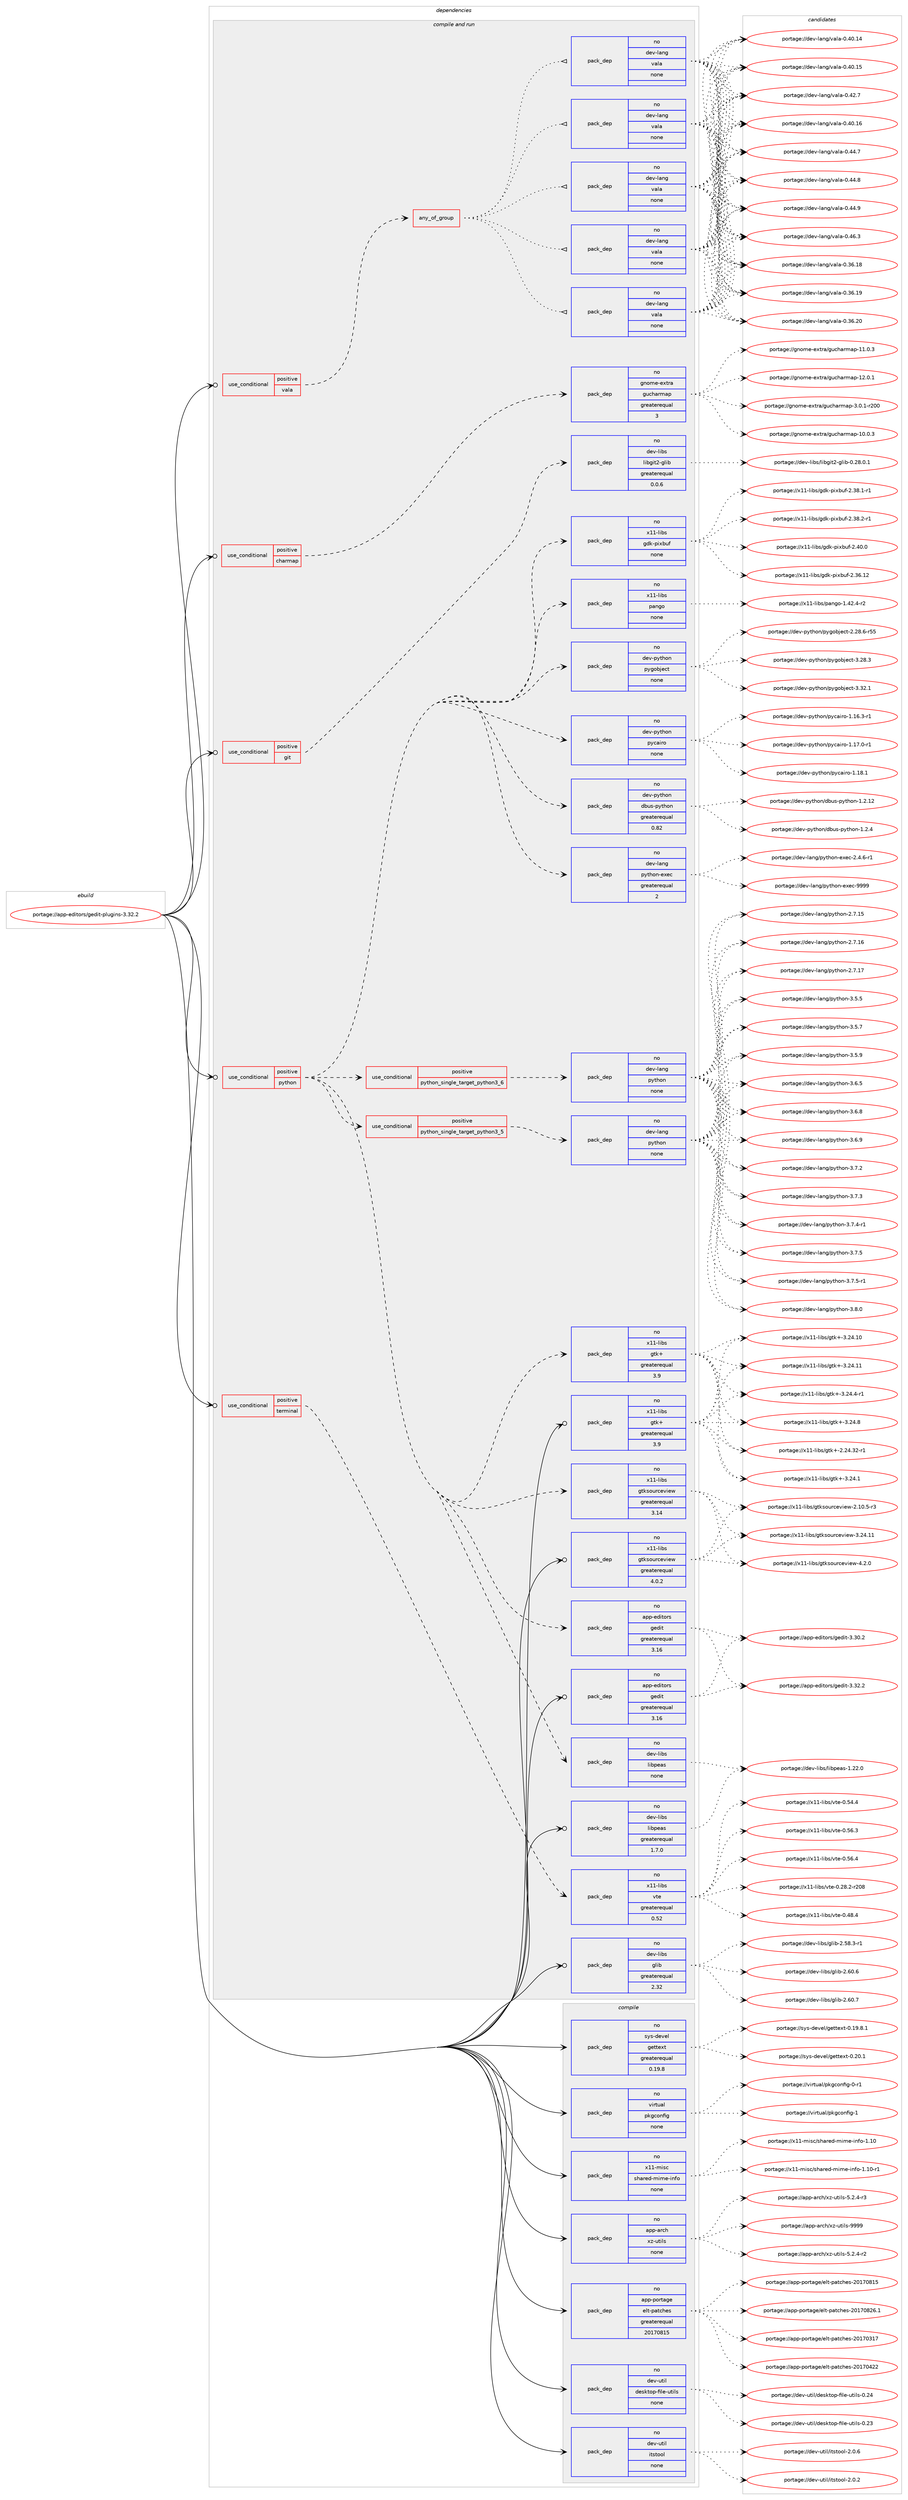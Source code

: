 digraph prolog {

# *************
# Graph options
# *************

newrank=true;
concentrate=true;
compound=true;
graph [rankdir=LR,fontname=Helvetica,fontsize=10,ranksep=1.5];#, ranksep=2.5, nodesep=0.2];
edge  [arrowhead=vee];
node  [fontname=Helvetica,fontsize=10];

# **********
# The ebuild
# **********

subgraph cluster_leftcol {
color=gray;
rank=same;
label=<<i>ebuild</i>>;
id [label="portage://app-editors/gedit-plugins-3.32.2", color=red, width=4, href="../app-editors/gedit-plugins-3.32.2.svg"];
}

# ****************
# The dependencies
# ****************

subgraph cluster_midcol {
color=gray;
label=<<i>dependencies</i>>;
subgraph cluster_compile {
fillcolor="#eeeeee";
style=filled;
label=<<i>compile</i>>;
subgraph pack12188 {
dependency16621 [label=<<TABLE BORDER="0" CELLBORDER="1" CELLSPACING="0" CELLPADDING="4" WIDTH="220"><TR><TD ROWSPAN="6" CELLPADDING="30">pack_dep</TD></TR><TR><TD WIDTH="110">no</TD></TR><TR><TD>app-arch</TD></TR><TR><TD>xz-utils</TD></TR><TR><TD>none</TD></TR><TR><TD></TD></TR></TABLE>>, shape=none, color=blue];
}
id:e -> dependency16621:w [weight=20,style="solid",arrowhead="vee"];
subgraph pack12189 {
dependency16622 [label=<<TABLE BORDER="0" CELLBORDER="1" CELLSPACING="0" CELLPADDING="4" WIDTH="220"><TR><TD ROWSPAN="6" CELLPADDING="30">pack_dep</TD></TR><TR><TD WIDTH="110">no</TD></TR><TR><TD>app-portage</TD></TR><TR><TD>elt-patches</TD></TR><TR><TD>greaterequal</TD></TR><TR><TD>20170815</TD></TR></TABLE>>, shape=none, color=blue];
}
id:e -> dependency16622:w [weight=20,style="solid",arrowhead="vee"];
subgraph pack12190 {
dependency16623 [label=<<TABLE BORDER="0" CELLBORDER="1" CELLSPACING="0" CELLPADDING="4" WIDTH="220"><TR><TD ROWSPAN="6" CELLPADDING="30">pack_dep</TD></TR><TR><TD WIDTH="110">no</TD></TR><TR><TD>dev-util</TD></TR><TR><TD>desktop-file-utils</TD></TR><TR><TD>none</TD></TR><TR><TD></TD></TR></TABLE>>, shape=none, color=blue];
}
id:e -> dependency16623:w [weight=20,style="solid",arrowhead="vee"];
subgraph pack12191 {
dependency16624 [label=<<TABLE BORDER="0" CELLBORDER="1" CELLSPACING="0" CELLPADDING="4" WIDTH="220"><TR><TD ROWSPAN="6" CELLPADDING="30">pack_dep</TD></TR><TR><TD WIDTH="110">no</TD></TR><TR><TD>dev-util</TD></TR><TR><TD>itstool</TD></TR><TR><TD>none</TD></TR><TR><TD></TD></TR></TABLE>>, shape=none, color=blue];
}
id:e -> dependency16624:w [weight=20,style="solid",arrowhead="vee"];
subgraph pack12192 {
dependency16625 [label=<<TABLE BORDER="0" CELLBORDER="1" CELLSPACING="0" CELLPADDING="4" WIDTH="220"><TR><TD ROWSPAN="6" CELLPADDING="30">pack_dep</TD></TR><TR><TD WIDTH="110">no</TD></TR><TR><TD>sys-devel</TD></TR><TR><TD>gettext</TD></TR><TR><TD>greaterequal</TD></TR><TR><TD>0.19.8</TD></TR></TABLE>>, shape=none, color=blue];
}
id:e -> dependency16625:w [weight=20,style="solid",arrowhead="vee"];
subgraph pack12193 {
dependency16626 [label=<<TABLE BORDER="0" CELLBORDER="1" CELLSPACING="0" CELLPADDING="4" WIDTH="220"><TR><TD ROWSPAN="6" CELLPADDING="30">pack_dep</TD></TR><TR><TD WIDTH="110">no</TD></TR><TR><TD>virtual</TD></TR><TR><TD>pkgconfig</TD></TR><TR><TD>none</TD></TR><TR><TD></TD></TR></TABLE>>, shape=none, color=blue];
}
id:e -> dependency16626:w [weight=20,style="solid",arrowhead="vee"];
subgraph pack12194 {
dependency16627 [label=<<TABLE BORDER="0" CELLBORDER="1" CELLSPACING="0" CELLPADDING="4" WIDTH="220"><TR><TD ROWSPAN="6" CELLPADDING="30">pack_dep</TD></TR><TR><TD WIDTH="110">no</TD></TR><TR><TD>x11-misc</TD></TR><TR><TD>shared-mime-info</TD></TR><TR><TD>none</TD></TR><TR><TD></TD></TR></TABLE>>, shape=none, color=blue];
}
id:e -> dependency16627:w [weight=20,style="solid",arrowhead="vee"];
}
subgraph cluster_compileandrun {
fillcolor="#eeeeee";
style=filled;
label=<<i>compile and run</i>>;
subgraph cond4130 {
dependency16628 [label=<<TABLE BORDER="0" CELLBORDER="1" CELLSPACING="0" CELLPADDING="4"><TR><TD ROWSPAN="3" CELLPADDING="10">use_conditional</TD></TR><TR><TD>positive</TD></TR><TR><TD>charmap</TD></TR></TABLE>>, shape=none, color=red];
subgraph pack12195 {
dependency16629 [label=<<TABLE BORDER="0" CELLBORDER="1" CELLSPACING="0" CELLPADDING="4" WIDTH="220"><TR><TD ROWSPAN="6" CELLPADDING="30">pack_dep</TD></TR><TR><TD WIDTH="110">no</TD></TR><TR><TD>gnome-extra</TD></TR><TR><TD>gucharmap</TD></TR><TR><TD>greaterequal</TD></TR><TR><TD>3</TD></TR></TABLE>>, shape=none, color=blue];
}
dependency16628:e -> dependency16629:w [weight=20,style="dashed",arrowhead="vee"];
}
id:e -> dependency16628:w [weight=20,style="solid",arrowhead="odotvee"];
subgraph cond4131 {
dependency16630 [label=<<TABLE BORDER="0" CELLBORDER="1" CELLSPACING="0" CELLPADDING="4"><TR><TD ROWSPAN="3" CELLPADDING="10">use_conditional</TD></TR><TR><TD>positive</TD></TR><TR><TD>git</TD></TR></TABLE>>, shape=none, color=red];
subgraph pack12196 {
dependency16631 [label=<<TABLE BORDER="0" CELLBORDER="1" CELLSPACING="0" CELLPADDING="4" WIDTH="220"><TR><TD ROWSPAN="6" CELLPADDING="30">pack_dep</TD></TR><TR><TD WIDTH="110">no</TD></TR><TR><TD>dev-libs</TD></TR><TR><TD>libgit2-glib</TD></TR><TR><TD>greaterequal</TD></TR><TR><TD>0.0.6</TD></TR></TABLE>>, shape=none, color=blue];
}
dependency16630:e -> dependency16631:w [weight=20,style="dashed",arrowhead="vee"];
}
id:e -> dependency16630:w [weight=20,style="solid",arrowhead="odotvee"];
subgraph cond4132 {
dependency16632 [label=<<TABLE BORDER="0" CELLBORDER="1" CELLSPACING="0" CELLPADDING="4"><TR><TD ROWSPAN="3" CELLPADDING="10">use_conditional</TD></TR><TR><TD>positive</TD></TR><TR><TD>python</TD></TR></TABLE>>, shape=none, color=red];
subgraph cond4133 {
dependency16633 [label=<<TABLE BORDER="0" CELLBORDER="1" CELLSPACING="0" CELLPADDING="4"><TR><TD ROWSPAN="3" CELLPADDING="10">use_conditional</TD></TR><TR><TD>positive</TD></TR><TR><TD>python_single_target_python3_5</TD></TR></TABLE>>, shape=none, color=red];
subgraph pack12197 {
dependency16634 [label=<<TABLE BORDER="0" CELLBORDER="1" CELLSPACING="0" CELLPADDING="4" WIDTH="220"><TR><TD ROWSPAN="6" CELLPADDING="30">pack_dep</TD></TR><TR><TD WIDTH="110">no</TD></TR><TR><TD>dev-lang</TD></TR><TR><TD>python</TD></TR><TR><TD>none</TD></TR><TR><TD></TD></TR></TABLE>>, shape=none, color=blue];
}
dependency16633:e -> dependency16634:w [weight=20,style="dashed",arrowhead="vee"];
}
dependency16632:e -> dependency16633:w [weight=20,style="dashed",arrowhead="vee"];
subgraph cond4134 {
dependency16635 [label=<<TABLE BORDER="0" CELLBORDER="1" CELLSPACING="0" CELLPADDING="4"><TR><TD ROWSPAN="3" CELLPADDING="10">use_conditional</TD></TR><TR><TD>positive</TD></TR><TR><TD>python_single_target_python3_6</TD></TR></TABLE>>, shape=none, color=red];
subgraph pack12198 {
dependency16636 [label=<<TABLE BORDER="0" CELLBORDER="1" CELLSPACING="0" CELLPADDING="4" WIDTH="220"><TR><TD ROWSPAN="6" CELLPADDING="30">pack_dep</TD></TR><TR><TD WIDTH="110">no</TD></TR><TR><TD>dev-lang</TD></TR><TR><TD>python</TD></TR><TR><TD>none</TD></TR><TR><TD></TD></TR></TABLE>>, shape=none, color=blue];
}
dependency16635:e -> dependency16636:w [weight=20,style="dashed",arrowhead="vee"];
}
dependency16632:e -> dependency16635:w [weight=20,style="dashed",arrowhead="vee"];
subgraph pack12199 {
dependency16637 [label=<<TABLE BORDER="0" CELLBORDER="1" CELLSPACING="0" CELLPADDING="4" WIDTH="220"><TR><TD ROWSPAN="6" CELLPADDING="30">pack_dep</TD></TR><TR><TD WIDTH="110">no</TD></TR><TR><TD>dev-lang</TD></TR><TR><TD>python-exec</TD></TR><TR><TD>greaterequal</TD></TR><TR><TD>2</TD></TR></TABLE>>, shape=none, color=blue];
}
dependency16632:e -> dependency16637:w [weight=20,style="dashed",arrowhead="vee"];
subgraph pack12200 {
dependency16638 [label=<<TABLE BORDER="0" CELLBORDER="1" CELLSPACING="0" CELLPADDING="4" WIDTH="220"><TR><TD ROWSPAN="6" CELLPADDING="30">pack_dep</TD></TR><TR><TD WIDTH="110">no</TD></TR><TR><TD>app-editors</TD></TR><TR><TD>gedit</TD></TR><TR><TD>greaterequal</TD></TR><TR><TD>3.16</TD></TR></TABLE>>, shape=none, color=blue];
}
dependency16632:e -> dependency16638:w [weight=20,style="dashed",arrowhead="vee"];
subgraph pack12201 {
dependency16639 [label=<<TABLE BORDER="0" CELLBORDER="1" CELLSPACING="0" CELLPADDING="4" WIDTH="220"><TR><TD ROWSPAN="6" CELLPADDING="30">pack_dep</TD></TR><TR><TD WIDTH="110">no</TD></TR><TR><TD>dev-libs</TD></TR><TR><TD>libpeas</TD></TR><TR><TD>none</TD></TR><TR><TD></TD></TR></TABLE>>, shape=none, color=blue];
}
dependency16632:e -> dependency16639:w [weight=20,style="dashed",arrowhead="vee"];
subgraph pack12202 {
dependency16640 [label=<<TABLE BORDER="0" CELLBORDER="1" CELLSPACING="0" CELLPADDING="4" WIDTH="220"><TR><TD ROWSPAN="6" CELLPADDING="30">pack_dep</TD></TR><TR><TD WIDTH="110">no</TD></TR><TR><TD>dev-python</TD></TR><TR><TD>dbus-python</TD></TR><TR><TD>greaterequal</TD></TR><TR><TD>0.82</TD></TR></TABLE>>, shape=none, color=blue];
}
dependency16632:e -> dependency16640:w [weight=20,style="dashed",arrowhead="vee"];
subgraph pack12203 {
dependency16641 [label=<<TABLE BORDER="0" CELLBORDER="1" CELLSPACING="0" CELLPADDING="4" WIDTH="220"><TR><TD ROWSPAN="6" CELLPADDING="30">pack_dep</TD></TR><TR><TD WIDTH="110">no</TD></TR><TR><TD>dev-python</TD></TR><TR><TD>pycairo</TD></TR><TR><TD>none</TD></TR><TR><TD></TD></TR></TABLE>>, shape=none, color=blue];
}
dependency16632:e -> dependency16641:w [weight=20,style="dashed",arrowhead="vee"];
subgraph pack12204 {
dependency16642 [label=<<TABLE BORDER="0" CELLBORDER="1" CELLSPACING="0" CELLPADDING="4" WIDTH="220"><TR><TD ROWSPAN="6" CELLPADDING="30">pack_dep</TD></TR><TR><TD WIDTH="110">no</TD></TR><TR><TD>dev-python</TD></TR><TR><TD>pygobject</TD></TR><TR><TD>none</TD></TR><TR><TD></TD></TR></TABLE>>, shape=none, color=blue];
}
dependency16632:e -> dependency16642:w [weight=20,style="dashed",arrowhead="vee"];
subgraph pack12205 {
dependency16643 [label=<<TABLE BORDER="0" CELLBORDER="1" CELLSPACING="0" CELLPADDING="4" WIDTH="220"><TR><TD ROWSPAN="6" CELLPADDING="30">pack_dep</TD></TR><TR><TD WIDTH="110">no</TD></TR><TR><TD>x11-libs</TD></TR><TR><TD>gtk+</TD></TR><TR><TD>greaterequal</TD></TR><TR><TD>3.9</TD></TR></TABLE>>, shape=none, color=blue];
}
dependency16632:e -> dependency16643:w [weight=20,style="dashed",arrowhead="vee"];
subgraph pack12206 {
dependency16644 [label=<<TABLE BORDER="0" CELLBORDER="1" CELLSPACING="0" CELLPADDING="4" WIDTH="220"><TR><TD ROWSPAN="6" CELLPADDING="30">pack_dep</TD></TR><TR><TD WIDTH="110">no</TD></TR><TR><TD>x11-libs</TD></TR><TR><TD>gtksourceview</TD></TR><TR><TD>greaterequal</TD></TR><TR><TD>3.14</TD></TR></TABLE>>, shape=none, color=blue];
}
dependency16632:e -> dependency16644:w [weight=20,style="dashed",arrowhead="vee"];
subgraph pack12207 {
dependency16645 [label=<<TABLE BORDER="0" CELLBORDER="1" CELLSPACING="0" CELLPADDING="4" WIDTH="220"><TR><TD ROWSPAN="6" CELLPADDING="30">pack_dep</TD></TR><TR><TD WIDTH="110">no</TD></TR><TR><TD>x11-libs</TD></TR><TR><TD>pango</TD></TR><TR><TD>none</TD></TR><TR><TD></TD></TR></TABLE>>, shape=none, color=blue];
}
dependency16632:e -> dependency16645:w [weight=20,style="dashed",arrowhead="vee"];
subgraph pack12208 {
dependency16646 [label=<<TABLE BORDER="0" CELLBORDER="1" CELLSPACING="0" CELLPADDING="4" WIDTH="220"><TR><TD ROWSPAN="6" CELLPADDING="30">pack_dep</TD></TR><TR><TD WIDTH="110">no</TD></TR><TR><TD>x11-libs</TD></TR><TR><TD>gdk-pixbuf</TD></TR><TR><TD>none</TD></TR><TR><TD></TD></TR></TABLE>>, shape=none, color=blue];
}
dependency16632:e -> dependency16646:w [weight=20,style="dashed",arrowhead="vee"];
}
id:e -> dependency16632:w [weight=20,style="solid",arrowhead="odotvee"];
subgraph cond4135 {
dependency16647 [label=<<TABLE BORDER="0" CELLBORDER="1" CELLSPACING="0" CELLPADDING="4"><TR><TD ROWSPAN="3" CELLPADDING="10">use_conditional</TD></TR><TR><TD>positive</TD></TR><TR><TD>terminal</TD></TR></TABLE>>, shape=none, color=red];
subgraph pack12209 {
dependency16648 [label=<<TABLE BORDER="0" CELLBORDER="1" CELLSPACING="0" CELLPADDING="4" WIDTH="220"><TR><TD ROWSPAN="6" CELLPADDING="30">pack_dep</TD></TR><TR><TD WIDTH="110">no</TD></TR><TR><TD>x11-libs</TD></TR><TR><TD>vte</TD></TR><TR><TD>greaterequal</TD></TR><TR><TD>0.52</TD></TR></TABLE>>, shape=none, color=blue];
}
dependency16647:e -> dependency16648:w [weight=20,style="dashed",arrowhead="vee"];
}
id:e -> dependency16647:w [weight=20,style="solid",arrowhead="odotvee"];
subgraph cond4136 {
dependency16649 [label=<<TABLE BORDER="0" CELLBORDER="1" CELLSPACING="0" CELLPADDING="4"><TR><TD ROWSPAN="3" CELLPADDING="10">use_conditional</TD></TR><TR><TD>positive</TD></TR><TR><TD>vala</TD></TR></TABLE>>, shape=none, color=red];
subgraph any297 {
dependency16650 [label=<<TABLE BORDER="0" CELLBORDER="1" CELLSPACING="0" CELLPADDING="4"><TR><TD CELLPADDING="10">any_of_group</TD></TR></TABLE>>, shape=none, color=red];subgraph pack12210 {
dependency16651 [label=<<TABLE BORDER="0" CELLBORDER="1" CELLSPACING="0" CELLPADDING="4" WIDTH="220"><TR><TD ROWSPAN="6" CELLPADDING="30">pack_dep</TD></TR><TR><TD WIDTH="110">no</TD></TR><TR><TD>dev-lang</TD></TR><TR><TD>vala</TD></TR><TR><TD>none</TD></TR><TR><TD></TD></TR></TABLE>>, shape=none, color=blue];
}
dependency16650:e -> dependency16651:w [weight=20,style="dotted",arrowhead="oinv"];
subgraph pack12211 {
dependency16652 [label=<<TABLE BORDER="0" CELLBORDER="1" CELLSPACING="0" CELLPADDING="4" WIDTH="220"><TR><TD ROWSPAN="6" CELLPADDING="30">pack_dep</TD></TR><TR><TD WIDTH="110">no</TD></TR><TR><TD>dev-lang</TD></TR><TR><TD>vala</TD></TR><TR><TD>none</TD></TR><TR><TD></TD></TR></TABLE>>, shape=none, color=blue];
}
dependency16650:e -> dependency16652:w [weight=20,style="dotted",arrowhead="oinv"];
subgraph pack12212 {
dependency16653 [label=<<TABLE BORDER="0" CELLBORDER="1" CELLSPACING="0" CELLPADDING="4" WIDTH="220"><TR><TD ROWSPAN="6" CELLPADDING="30">pack_dep</TD></TR><TR><TD WIDTH="110">no</TD></TR><TR><TD>dev-lang</TD></TR><TR><TD>vala</TD></TR><TR><TD>none</TD></TR><TR><TD></TD></TR></TABLE>>, shape=none, color=blue];
}
dependency16650:e -> dependency16653:w [weight=20,style="dotted",arrowhead="oinv"];
subgraph pack12213 {
dependency16654 [label=<<TABLE BORDER="0" CELLBORDER="1" CELLSPACING="0" CELLPADDING="4" WIDTH="220"><TR><TD ROWSPAN="6" CELLPADDING="30">pack_dep</TD></TR><TR><TD WIDTH="110">no</TD></TR><TR><TD>dev-lang</TD></TR><TR><TD>vala</TD></TR><TR><TD>none</TD></TR><TR><TD></TD></TR></TABLE>>, shape=none, color=blue];
}
dependency16650:e -> dependency16654:w [weight=20,style="dotted",arrowhead="oinv"];
subgraph pack12214 {
dependency16655 [label=<<TABLE BORDER="0" CELLBORDER="1" CELLSPACING="0" CELLPADDING="4" WIDTH="220"><TR><TD ROWSPAN="6" CELLPADDING="30">pack_dep</TD></TR><TR><TD WIDTH="110">no</TD></TR><TR><TD>dev-lang</TD></TR><TR><TD>vala</TD></TR><TR><TD>none</TD></TR><TR><TD></TD></TR></TABLE>>, shape=none, color=blue];
}
dependency16650:e -> dependency16655:w [weight=20,style="dotted",arrowhead="oinv"];
}
dependency16649:e -> dependency16650:w [weight=20,style="dashed",arrowhead="vee"];
}
id:e -> dependency16649:w [weight=20,style="solid",arrowhead="odotvee"];
subgraph pack12215 {
dependency16656 [label=<<TABLE BORDER="0" CELLBORDER="1" CELLSPACING="0" CELLPADDING="4" WIDTH="220"><TR><TD ROWSPAN="6" CELLPADDING="30">pack_dep</TD></TR><TR><TD WIDTH="110">no</TD></TR><TR><TD>app-editors</TD></TR><TR><TD>gedit</TD></TR><TR><TD>greaterequal</TD></TR><TR><TD>3.16</TD></TR></TABLE>>, shape=none, color=blue];
}
id:e -> dependency16656:w [weight=20,style="solid",arrowhead="odotvee"];
subgraph pack12216 {
dependency16657 [label=<<TABLE BORDER="0" CELLBORDER="1" CELLSPACING="0" CELLPADDING="4" WIDTH="220"><TR><TD ROWSPAN="6" CELLPADDING="30">pack_dep</TD></TR><TR><TD WIDTH="110">no</TD></TR><TR><TD>dev-libs</TD></TR><TR><TD>glib</TD></TR><TR><TD>greaterequal</TD></TR><TR><TD>2.32</TD></TR></TABLE>>, shape=none, color=blue];
}
id:e -> dependency16657:w [weight=20,style="solid",arrowhead="odotvee"];
subgraph pack12217 {
dependency16658 [label=<<TABLE BORDER="0" CELLBORDER="1" CELLSPACING="0" CELLPADDING="4" WIDTH="220"><TR><TD ROWSPAN="6" CELLPADDING="30">pack_dep</TD></TR><TR><TD WIDTH="110">no</TD></TR><TR><TD>dev-libs</TD></TR><TR><TD>libpeas</TD></TR><TR><TD>greaterequal</TD></TR><TR><TD>1.7.0</TD></TR></TABLE>>, shape=none, color=blue];
}
id:e -> dependency16658:w [weight=20,style="solid",arrowhead="odotvee"];
subgraph pack12218 {
dependency16659 [label=<<TABLE BORDER="0" CELLBORDER="1" CELLSPACING="0" CELLPADDING="4" WIDTH="220"><TR><TD ROWSPAN="6" CELLPADDING="30">pack_dep</TD></TR><TR><TD WIDTH="110">no</TD></TR><TR><TD>x11-libs</TD></TR><TR><TD>gtk+</TD></TR><TR><TD>greaterequal</TD></TR><TR><TD>3.9</TD></TR></TABLE>>, shape=none, color=blue];
}
id:e -> dependency16659:w [weight=20,style="solid",arrowhead="odotvee"];
subgraph pack12219 {
dependency16660 [label=<<TABLE BORDER="0" CELLBORDER="1" CELLSPACING="0" CELLPADDING="4" WIDTH="220"><TR><TD ROWSPAN="6" CELLPADDING="30">pack_dep</TD></TR><TR><TD WIDTH="110">no</TD></TR><TR><TD>x11-libs</TD></TR><TR><TD>gtksourceview</TD></TR><TR><TD>greaterequal</TD></TR><TR><TD>4.0.2</TD></TR></TABLE>>, shape=none, color=blue];
}
id:e -> dependency16660:w [weight=20,style="solid",arrowhead="odotvee"];
}
subgraph cluster_run {
fillcolor="#eeeeee";
style=filled;
label=<<i>run</i>>;
}
}

# **************
# The candidates
# **************

subgraph cluster_choices {
rank=same;
color=gray;
label=<<i>candidates</i>>;

subgraph choice12188 {
color=black;
nodesep=1;
choiceportage9711211245971149910447120122451171161051081154553465046524511450 [label="portage://app-arch/xz-utils-5.2.4-r2", color=red, width=4,href="../app-arch/xz-utils-5.2.4-r2.svg"];
choiceportage9711211245971149910447120122451171161051081154553465046524511451 [label="portage://app-arch/xz-utils-5.2.4-r3", color=red, width=4,href="../app-arch/xz-utils-5.2.4-r3.svg"];
choiceportage9711211245971149910447120122451171161051081154557575757 [label="portage://app-arch/xz-utils-9999", color=red, width=4,href="../app-arch/xz-utils-9999.svg"];
dependency16621:e -> choiceportage9711211245971149910447120122451171161051081154553465046524511450:w [style=dotted,weight="100"];
dependency16621:e -> choiceportage9711211245971149910447120122451171161051081154553465046524511451:w [style=dotted,weight="100"];
dependency16621:e -> choiceportage9711211245971149910447120122451171161051081154557575757:w [style=dotted,weight="100"];
}
subgraph choice12189 {
color=black;
nodesep=1;
choiceportage97112112451121111141169710310147101108116451129711699104101115455048495548514955 [label="portage://app-portage/elt-patches-20170317", color=red, width=4,href="../app-portage/elt-patches-20170317.svg"];
choiceportage97112112451121111141169710310147101108116451129711699104101115455048495548525050 [label="portage://app-portage/elt-patches-20170422", color=red, width=4,href="../app-portage/elt-patches-20170422.svg"];
choiceportage97112112451121111141169710310147101108116451129711699104101115455048495548564953 [label="portage://app-portage/elt-patches-20170815", color=red, width=4,href="../app-portage/elt-patches-20170815.svg"];
choiceportage971121124511211111411697103101471011081164511297116991041011154550484955485650544649 [label="portage://app-portage/elt-patches-20170826.1", color=red, width=4,href="../app-portage/elt-patches-20170826.1.svg"];
dependency16622:e -> choiceportage97112112451121111141169710310147101108116451129711699104101115455048495548514955:w [style=dotted,weight="100"];
dependency16622:e -> choiceportage97112112451121111141169710310147101108116451129711699104101115455048495548525050:w [style=dotted,weight="100"];
dependency16622:e -> choiceportage97112112451121111141169710310147101108116451129711699104101115455048495548564953:w [style=dotted,weight="100"];
dependency16622:e -> choiceportage971121124511211111411697103101471011081164511297116991041011154550484955485650544649:w [style=dotted,weight="100"];
}
subgraph choice12190 {
color=black;
nodesep=1;
choiceportage100101118451171161051084710010111510711611111245102105108101451171161051081154548465051 [label="portage://dev-util/desktop-file-utils-0.23", color=red, width=4,href="../dev-util/desktop-file-utils-0.23.svg"];
choiceportage100101118451171161051084710010111510711611111245102105108101451171161051081154548465052 [label="portage://dev-util/desktop-file-utils-0.24", color=red, width=4,href="../dev-util/desktop-file-utils-0.24.svg"];
dependency16623:e -> choiceportage100101118451171161051084710010111510711611111245102105108101451171161051081154548465051:w [style=dotted,weight="100"];
dependency16623:e -> choiceportage100101118451171161051084710010111510711611111245102105108101451171161051081154548465052:w [style=dotted,weight="100"];
}
subgraph choice12191 {
color=black;
nodesep=1;
choiceportage1001011184511711610510847105116115116111111108455046484650 [label="portage://dev-util/itstool-2.0.2", color=red, width=4,href="../dev-util/itstool-2.0.2.svg"];
choiceportage1001011184511711610510847105116115116111111108455046484654 [label="portage://dev-util/itstool-2.0.6", color=red, width=4,href="../dev-util/itstool-2.0.6.svg"];
dependency16624:e -> choiceportage1001011184511711610510847105116115116111111108455046484650:w [style=dotted,weight="100"];
dependency16624:e -> choiceportage1001011184511711610510847105116115116111111108455046484654:w [style=dotted,weight="100"];
}
subgraph choice12192 {
color=black;
nodesep=1;
choiceportage1151211154510010111810110847103101116116101120116454846495746564649 [label="portage://sys-devel/gettext-0.19.8.1", color=red, width=4,href="../sys-devel/gettext-0.19.8.1.svg"];
choiceportage115121115451001011181011084710310111611610112011645484650484649 [label="portage://sys-devel/gettext-0.20.1", color=red, width=4,href="../sys-devel/gettext-0.20.1.svg"];
dependency16625:e -> choiceportage1151211154510010111810110847103101116116101120116454846495746564649:w [style=dotted,weight="100"];
dependency16625:e -> choiceportage115121115451001011181011084710310111611610112011645484650484649:w [style=dotted,weight="100"];
}
subgraph choice12193 {
color=black;
nodesep=1;
choiceportage11810511411611797108471121071039911111010210510345484511449 [label="portage://virtual/pkgconfig-0-r1", color=red, width=4,href="../virtual/pkgconfig-0-r1.svg"];
choiceportage1181051141161179710847112107103991111101021051034549 [label="portage://virtual/pkgconfig-1", color=red, width=4,href="../virtual/pkgconfig-1.svg"];
dependency16626:e -> choiceportage11810511411611797108471121071039911111010210510345484511449:w [style=dotted,weight="100"];
dependency16626:e -> choiceportage1181051141161179710847112107103991111101021051034549:w [style=dotted,weight="100"];
}
subgraph choice12194 {
color=black;
nodesep=1;
choiceportage12049494510910511599471151049711410110045109105109101451051101021114549464948 [label="portage://x11-misc/shared-mime-info-1.10", color=red, width=4,href="../x11-misc/shared-mime-info-1.10.svg"];
choiceportage120494945109105115994711510497114101100451091051091014510511010211145494649484511449 [label="portage://x11-misc/shared-mime-info-1.10-r1", color=red, width=4,href="../x11-misc/shared-mime-info-1.10-r1.svg"];
dependency16627:e -> choiceportage12049494510910511599471151049711410110045109105109101451051101021114549464948:w [style=dotted,weight="100"];
dependency16627:e -> choiceportage120494945109105115994711510497114101100451091051091014510511010211145494649484511449:w [style=dotted,weight="100"];
}
subgraph choice12195 {
color=black;
nodesep=1;
choiceportage10311011110910145101120116114974710311799104971141099711245494846484651 [label="portage://gnome-extra/gucharmap-10.0.3", color=red, width=4,href="../gnome-extra/gucharmap-10.0.3.svg"];
choiceportage10311011110910145101120116114974710311799104971141099711245494946484651 [label="portage://gnome-extra/gucharmap-11.0.3", color=red, width=4,href="../gnome-extra/gucharmap-11.0.3.svg"];
choiceportage10311011110910145101120116114974710311799104971141099711245495046484649 [label="portage://gnome-extra/gucharmap-12.0.1", color=red, width=4,href="../gnome-extra/gucharmap-12.0.1.svg"];
choiceportage10311011110910145101120116114974710311799104971141099711245514648464945114504848 [label="portage://gnome-extra/gucharmap-3.0.1-r200", color=red, width=4,href="../gnome-extra/gucharmap-3.0.1-r200.svg"];
dependency16629:e -> choiceportage10311011110910145101120116114974710311799104971141099711245494846484651:w [style=dotted,weight="100"];
dependency16629:e -> choiceportage10311011110910145101120116114974710311799104971141099711245494946484651:w [style=dotted,weight="100"];
dependency16629:e -> choiceportage10311011110910145101120116114974710311799104971141099711245495046484649:w [style=dotted,weight="100"];
dependency16629:e -> choiceportage10311011110910145101120116114974710311799104971141099711245514648464945114504848:w [style=dotted,weight="100"];
}
subgraph choice12196 {
color=black;
nodesep=1;
choiceportage10010111845108105981154710810598103105116504510310810598454846505646484649 [label="portage://dev-libs/libgit2-glib-0.28.0.1", color=red, width=4,href="../dev-libs/libgit2-glib-0.28.0.1.svg"];
dependency16631:e -> choiceportage10010111845108105981154710810598103105116504510310810598454846505646484649:w [style=dotted,weight="100"];
}
subgraph choice12197 {
color=black;
nodesep=1;
choiceportage10010111845108971101034711212111610411111045504655464953 [label="portage://dev-lang/python-2.7.15", color=red, width=4,href="../dev-lang/python-2.7.15.svg"];
choiceportage10010111845108971101034711212111610411111045504655464954 [label="portage://dev-lang/python-2.7.16", color=red, width=4,href="../dev-lang/python-2.7.16.svg"];
choiceportage10010111845108971101034711212111610411111045504655464955 [label="portage://dev-lang/python-2.7.17", color=red, width=4,href="../dev-lang/python-2.7.17.svg"];
choiceportage100101118451089711010347112121116104111110455146534653 [label="portage://dev-lang/python-3.5.5", color=red, width=4,href="../dev-lang/python-3.5.5.svg"];
choiceportage100101118451089711010347112121116104111110455146534655 [label="portage://dev-lang/python-3.5.7", color=red, width=4,href="../dev-lang/python-3.5.7.svg"];
choiceportage100101118451089711010347112121116104111110455146534657 [label="portage://dev-lang/python-3.5.9", color=red, width=4,href="../dev-lang/python-3.5.9.svg"];
choiceportage100101118451089711010347112121116104111110455146544653 [label="portage://dev-lang/python-3.6.5", color=red, width=4,href="../dev-lang/python-3.6.5.svg"];
choiceportage100101118451089711010347112121116104111110455146544656 [label="portage://dev-lang/python-3.6.8", color=red, width=4,href="../dev-lang/python-3.6.8.svg"];
choiceportage100101118451089711010347112121116104111110455146544657 [label="portage://dev-lang/python-3.6.9", color=red, width=4,href="../dev-lang/python-3.6.9.svg"];
choiceportage100101118451089711010347112121116104111110455146554650 [label="portage://dev-lang/python-3.7.2", color=red, width=4,href="../dev-lang/python-3.7.2.svg"];
choiceportage100101118451089711010347112121116104111110455146554651 [label="portage://dev-lang/python-3.7.3", color=red, width=4,href="../dev-lang/python-3.7.3.svg"];
choiceportage1001011184510897110103471121211161041111104551465546524511449 [label="portage://dev-lang/python-3.7.4-r1", color=red, width=4,href="../dev-lang/python-3.7.4-r1.svg"];
choiceportage100101118451089711010347112121116104111110455146554653 [label="portage://dev-lang/python-3.7.5", color=red, width=4,href="../dev-lang/python-3.7.5.svg"];
choiceportage1001011184510897110103471121211161041111104551465546534511449 [label="portage://dev-lang/python-3.7.5-r1", color=red, width=4,href="../dev-lang/python-3.7.5-r1.svg"];
choiceportage100101118451089711010347112121116104111110455146564648 [label="portage://dev-lang/python-3.8.0", color=red, width=4,href="../dev-lang/python-3.8.0.svg"];
dependency16634:e -> choiceportage10010111845108971101034711212111610411111045504655464953:w [style=dotted,weight="100"];
dependency16634:e -> choiceportage10010111845108971101034711212111610411111045504655464954:w [style=dotted,weight="100"];
dependency16634:e -> choiceportage10010111845108971101034711212111610411111045504655464955:w [style=dotted,weight="100"];
dependency16634:e -> choiceportage100101118451089711010347112121116104111110455146534653:w [style=dotted,weight="100"];
dependency16634:e -> choiceportage100101118451089711010347112121116104111110455146534655:w [style=dotted,weight="100"];
dependency16634:e -> choiceportage100101118451089711010347112121116104111110455146534657:w [style=dotted,weight="100"];
dependency16634:e -> choiceportage100101118451089711010347112121116104111110455146544653:w [style=dotted,weight="100"];
dependency16634:e -> choiceportage100101118451089711010347112121116104111110455146544656:w [style=dotted,weight="100"];
dependency16634:e -> choiceportage100101118451089711010347112121116104111110455146544657:w [style=dotted,weight="100"];
dependency16634:e -> choiceportage100101118451089711010347112121116104111110455146554650:w [style=dotted,weight="100"];
dependency16634:e -> choiceportage100101118451089711010347112121116104111110455146554651:w [style=dotted,weight="100"];
dependency16634:e -> choiceportage1001011184510897110103471121211161041111104551465546524511449:w [style=dotted,weight="100"];
dependency16634:e -> choiceportage100101118451089711010347112121116104111110455146554653:w [style=dotted,weight="100"];
dependency16634:e -> choiceportage1001011184510897110103471121211161041111104551465546534511449:w [style=dotted,weight="100"];
dependency16634:e -> choiceportage100101118451089711010347112121116104111110455146564648:w [style=dotted,weight="100"];
}
subgraph choice12198 {
color=black;
nodesep=1;
choiceportage10010111845108971101034711212111610411111045504655464953 [label="portage://dev-lang/python-2.7.15", color=red, width=4,href="../dev-lang/python-2.7.15.svg"];
choiceportage10010111845108971101034711212111610411111045504655464954 [label="portage://dev-lang/python-2.7.16", color=red, width=4,href="../dev-lang/python-2.7.16.svg"];
choiceportage10010111845108971101034711212111610411111045504655464955 [label="portage://dev-lang/python-2.7.17", color=red, width=4,href="../dev-lang/python-2.7.17.svg"];
choiceportage100101118451089711010347112121116104111110455146534653 [label="portage://dev-lang/python-3.5.5", color=red, width=4,href="../dev-lang/python-3.5.5.svg"];
choiceportage100101118451089711010347112121116104111110455146534655 [label="portage://dev-lang/python-3.5.7", color=red, width=4,href="../dev-lang/python-3.5.7.svg"];
choiceportage100101118451089711010347112121116104111110455146534657 [label="portage://dev-lang/python-3.5.9", color=red, width=4,href="../dev-lang/python-3.5.9.svg"];
choiceportage100101118451089711010347112121116104111110455146544653 [label="portage://dev-lang/python-3.6.5", color=red, width=4,href="../dev-lang/python-3.6.5.svg"];
choiceportage100101118451089711010347112121116104111110455146544656 [label="portage://dev-lang/python-3.6.8", color=red, width=4,href="../dev-lang/python-3.6.8.svg"];
choiceportage100101118451089711010347112121116104111110455146544657 [label="portage://dev-lang/python-3.6.9", color=red, width=4,href="../dev-lang/python-3.6.9.svg"];
choiceportage100101118451089711010347112121116104111110455146554650 [label="portage://dev-lang/python-3.7.2", color=red, width=4,href="../dev-lang/python-3.7.2.svg"];
choiceportage100101118451089711010347112121116104111110455146554651 [label="portage://dev-lang/python-3.7.3", color=red, width=4,href="../dev-lang/python-3.7.3.svg"];
choiceportage1001011184510897110103471121211161041111104551465546524511449 [label="portage://dev-lang/python-3.7.4-r1", color=red, width=4,href="../dev-lang/python-3.7.4-r1.svg"];
choiceportage100101118451089711010347112121116104111110455146554653 [label="portage://dev-lang/python-3.7.5", color=red, width=4,href="../dev-lang/python-3.7.5.svg"];
choiceportage1001011184510897110103471121211161041111104551465546534511449 [label="portage://dev-lang/python-3.7.5-r1", color=red, width=4,href="../dev-lang/python-3.7.5-r1.svg"];
choiceportage100101118451089711010347112121116104111110455146564648 [label="portage://dev-lang/python-3.8.0", color=red, width=4,href="../dev-lang/python-3.8.0.svg"];
dependency16636:e -> choiceportage10010111845108971101034711212111610411111045504655464953:w [style=dotted,weight="100"];
dependency16636:e -> choiceportage10010111845108971101034711212111610411111045504655464954:w [style=dotted,weight="100"];
dependency16636:e -> choiceportage10010111845108971101034711212111610411111045504655464955:w [style=dotted,weight="100"];
dependency16636:e -> choiceportage100101118451089711010347112121116104111110455146534653:w [style=dotted,weight="100"];
dependency16636:e -> choiceportage100101118451089711010347112121116104111110455146534655:w [style=dotted,weight="100"];
dependency16636:e -> choiceportage100101118451089711010347112121116104111110455146534657:w [style=dotted,weight="100"];
dependency16636:e -> choiceportage100101118451089711010347112121116104111110455146544653:w [style=dotted,weight="100"];
dependency16636:e -> choiceportage100101118451089711010347112121116104111110455146544656:w [style=dotted,weight="100"];
dependency16636:e -> choiceportage100101118451089711010347112121116104111110455146544657:w [style=dotted,weight="100"];
dependency16636:e -> choiceportage100101118451089711010347112121116104111110455146554650:w [style=dotted,weight="100"];
dependency16636:e -> choiceportage100101118451089711010347112121116104111110455146554651:w [style=dotted,weight="100"];
dependency16636:e -> choiceportage1001011184510897110103471121211161041111104551465546524511449:w [style=dotted,weight="100"];
dependency16636:e -> choiceportage100101118451089711010347112121116104111110455146554653:w [style=dotted,weight="100"];
dependency16636:e -> choiceportage1001011184510897110103471121211161041111104551465546534511449:w [style=dotted,weight="100"];
dependency16636:e -> choiceportage100101118451089711010347112121116104111110455146564648:w [style=dotted,weight="100"];
}
subgraph choice12199 {
color=black;
nodesep=1;
choiceportage10010111845108971101034711212111610411111045101120101994550465246544511449 [label="portage://dev-lang/python-exec-2.4.6-r1", color=red, width=4,href="../dev-lang/python-exec-2.4.6-r1.svg"];
choiceportage10010111845108971101034711212111610411111045101120101994557575757 [label="portage://dev-lang/python-exec-9999", color=red, width=4,href="../dev-lang/python-exec-9999.svg"];
dependency16637:e -> choiceportage10010111845108971101034711212111610411111045101120101994550465246544511449:w [style=dotted,weight="100"];
dependency16637:e -> choiceportage10010111845108971101034711212111610411111045101120101994557575757:w [style=dotted,weight="100"];
}
subgraph choice12200 {
color=black;
nodesep=1;
choiceportage97112112451011001051161111141154710310110010511645514651484650 [label="portage://app-editors/gedit-3.30.2", color=red, width=4,href="../app-editors/gedit-3.30.2.svg"];
choiceportage97112112451011001051161111141154710310110010511645514651504650 [label="portage://app-editors/gedit-3.32.2", color=red, width=4,href="../app-editors/gedit-3.32.2.svg"];
dependency16638:e -> choiceportage97112112451011001051161111141154710310110010511645514651484650:w [style=dotted,weight="100"];
dependency16638:e -> choiceportage97112112451011001051161111141154710310110010511645514651504650:w [style=dotted,weight="100"];
}
subgraph choice12201 {
color=black;
nodesep=1;
choiceportage100101118451081059811547108105981121019711545494650504648 [label="portage://dev-libs/libpeas-1.22.0", color=red, width=4,href="../dev-libs/libpeas-1.22.0.svg"];
dependency16639:e -> choiceportage100101118451081059811547108105981121019711545494650504648:w [style=dotted,weight="100"];
}
subgraph choice12202 {
color=black;
nodesep=1;
choiceportage1001011184511212111610411111047100981171154511212111610411111045494650464950 [label="portage://dev-python/dbus-python-1.2.12", color=red, width=4,href="../dev-python/dbus-python-1.2.12.svg"];
choiceportage10010111845112121116104111110471009811711545112121116104111110454946504652 [label="portage://dev-python/dbus-python-1.2.4", color=red, width=4,href="../dev-python/dbus-python-1.2.4.svg"];
dependency16640:e -> choiceportage1001011184511212111610411111047100981171154511212111610411111045494650464950:w [style=dotted,weight="100"];
dependency16640:e -> choiceportage10010111845112121116104111110471009811711545112121116104111110454946504652:w [style=dotted,weight="100"];
}
subgraph choice12203 {
color=black;
nodesep=1;
choiceportage10010111845112121116104111110471121219997105114111454946495446514511449 [label="portage://dev-python/pycairo-1.16.3-r1", color=red, width=4,href="../dev-python/pycairo-1.16.3-r1.svg"];
choiceportage10010111845112121116104111110471121219997105114111454946495546484511449 [label="portage://dev-python/pycairo-1.17.0-r1", color=red, width=4,href="../dev-python/pycairo-1.17.0-r1.svg"];
choiceportage1001011184511212111610411111047112121999710511411145494649564649 [label="portage://dev-python/pycairo-1.18.1", color=red, width=4,href="../dev-python/pycairo-1.18.1.svg"];
dependency16641:e -> choiceportage10010111845112121116104111110471121219997105114111454946495446514511449:w [style=dotted,weight="100"];
dependency16641:e -> choiceportage10010111845112121116104111110471121219997105114111454946495546484511449:w [style=dotted,weight="100"];
dependency16641:e -> choiceportage1001011184511212111610411111047112121999710511411145494649564649:w [style=dotted,weight="100"];
}
subgraph choice12204 {
color=black;
nodesep=1;
choiceportage1001011184511212111610411111047112121103111981061019911645504650564654451145353 [label="portage://dev-python/pygobject-2.28.6-r55", color=red, width=4,href="../dev-python/pygobject-2.28.6-r55.svg"];
choiceportage1001011184511212111610411111047112121103111981061019911645514650564651 [label="portage://dev-python/pygobject-3.28.3", color=red, width=4,href="../dev-python/pygobject-3.28.3.svg"];
choiceportage1001011184511212111610411111047112121103111981061019911645514651504649 [label="portage://dev-python/pygobject-3.32.1", color=red, width=4,href="../dev-python/pygobject-3.32.1.svg"];
dependency16642:e -> choiceportage1001011184511212111610411111047112121103111981061019911645504650564654451145353:w [style=dotted,weight="100"];
dependency16642:e -> choiceportage1001011184511212111610411111047112121103111981061019911645514650564651:w [style=dotted,weight="100"];
dependency16642:e -> choiceportage1001011184511212111610411111047112121103111981061019911645514651504649:w [style=dotted,weight="100"];
}
subgraph choice12205 {
color=black;
nodesep=1;
choiceportage12049494510810598115471031161074345504650524651504511449 [label="portage://x11-libs/gtk+-2.24.32-r1", color=red, width=4,href="../x11-libs/gtk+-2.24.32-r1.svg"];
choiceportage12049494510810598115471031161074345514650524649 [label="portage://x11-libs/gtk+-3.24.1", color=red, width=4,href="../x11-libs/gtk+-3.24.1.svg"];
choiceportage1204949451081059811547103116107434551465052464948 [label="portage://x11-libs/gtk+-3.24.10", color=red, width=4,href="../x11-libs/gtk+-3.24.10.svg"];
choiceportage1204949451081059811547103116107434551465052464949 [label="portage://x11-libs/gtk+-3.24.11", color=red, width=4,href="../x11-libs/gtk+-3.24.11.svg"];
choiceportage120494945108105981154710311610743455146505246524511449 [label="portage://x11-libs/gtk+-3.24.4-r1", color=red, width=4,href="../x11-libs/gtk+-3.24.4-r1.svg"];
choiceportage12049494510810598115471031161074345514650524656 [label="portage://x11-libs/gtk+-3.24.8", color=red, width=4,href="../x11-libs/gtk+-3.24.8.svg"];
dependency16643:e -> choiceportage12049494510810598115471031161074345504650524651504511449:w [style=dotted,weight="100"];
dependency16643:e -> choiceportage12049494510810598115471031161074345514650524649:w [style=dotted,weight="100"];
dependency16643:e -> choiceportage1204949451081059811547103116107434551465052464948:w [style=dotted,weight="100"];
dependency16643:e -> choiceportage1204949451081059811547103116107434551465052464949:w [style=dotted,weight="100"];
dependency16643:e -> choiceportage120494945108105981154710311610743455146505246524511449:w [style=dotted,weight="100"];
dependency16643:e -> choiceportage12049494510810598115471031161074345514650524656:w [style=dotted,weight="100"];
}
subgraph choice12206 {
color=black;
nodesep=1;
choiceportage120494945108105981154710311610711511111711499101118105101119455046494846534511451 [label="portage://x11-libs/gtksourceview-2.10.5-r3", color=red, width=4,href="../x11-libs/gtksourceview-2.10.5-r3.svg"];
choiceportage1204949451081059811547103116107115111117114991011181051011194551465052464949 [label="portage://x11-libs/gtksourceview-3.24.11", color=red, width=4,href="../x11-libs/gtksourceview-3.24.11.svg"];
choiceportage120494945108105981154710311610711511111711499101118105101119455246504648 [label="portage://x11-libs/gtksourceview-4.2.0", color=red, width=4,href="../x11-libs/gtksourceview-4.2.0.svg"];
dependency16644:e -> choiceportage120494945108105981154710311610711511111711499101118105101119455046494846534511451:w [style=dotted,weight="100"];
dependency16644:e -> choiceportage1204949451081059811547103116107115111117114991011181051011194551465052464949:w [style=dotted,weight="100"];
dependency16644:e -> choiceportage120494945108105981154710311610711511111711499101118105101119455246504648:w [style=dotted,weight="100"];
}
subgraph choice12207 {
color=black;
nodesep=1;
choiceportage120494945108105981154711297110103111454946525046524511450 [label="portage://x11-libs/pango-1.42.4-r2", color=red, width=4,href="../x11-libs/pango-1.42.4-r2.svg"];
dependency16645:e -> choiceportage120494945108105981154711297110103111454946525046524511450:w [style=dotted,weight="100"];
}
subgraph choice12208 {
color=black;
nodesep=1;
choiceportage120494945108105981154710310010745112105120981171024550465154464950 [label="portage://x11-libs/gdk-pixbuf-2.36.12", color=red, width=4,href="../x11-libs/gdk-pixbuf-2.36.12.svg"];
choiceportage12049494510810598115471031001074511210512098117102455046515646494511449 [label="portage://x11-libs/gdk-pixbuf-2.38.1-r1", color=red, width=4,href="../x11-libs/gdk-pixbuf-2.38.1-r1.svg"];
choiceportage12049494510810598115471031001074511210512098117102455046515646504511449 [label="portage://x11-libs/gdk-pixbuf-2.38.2-r1", color=red, width=4,href="../x11-libs/gdk-pixbuf-2.38.2-r1.svg"];
choiceportage1204949451081059811547103100107451121051209811710245504652484648 [label="portage://x11-libs/gdk-pixbuf-2.40.0", color=red, width=4,href="../x11-libs/gdk-pixbuf-2.40.0.svg"];
dependency16646:e -> choiceportage120494945108105981154710310010745112105120981171024550465154464950:w [style=dotted,weight="100"];
dependency16646:e -> choiceportage12049494510810598115471031001074511210512098117102455046515646494511449:w [style=dotted,weight="100"];
dependency16646:e -> choiceportage12049494510810598115471031001074511210512098117102455046515646504511449:w [style=dotted,weight="100"];
dependency16646:e -> choiceportage1204949451081059811547103100107451121051209811710245504652484648:w [style=dotted,weight="100"];
}
subgraph choice12209 {
color=black;
nodesep=1;
choiceportage12049494510810598115471181161014548465056465045114504856 [label="portage://x11-libs/vte-0.28.2-r208", color=red, width=4,href="../x11-libs/vte-0.28.2-r208.svg"];
choiceportage120494945108105981154711811610145484652564652 [label="portage://x11-libs/vte-0.48.4", color=red, width=4,href="../x11-libs/vte-0.48.4.svg"];
choiceportage120494945108105981154711811610145484653524652 [label="portage://x11-libs/vte-0.54.4", color=red, width=4,href="../x11-libs/vte-0.54.4.svg"];
choiceportage120494945108105981154711811610145484653544651 [label="portage://x11-libs/vte-0.56.3", color=red, width=4,href="../x11-libs/vte-0.56.3.svg"];
choiceportage120494945108105981154711811610145484653544652 [label="portage://x11-libs/vte-0.56.4", color=red, width=4,href="../x11-libs/vte-0.56.4.svg"];
dependency16648:e -> choiceportage12049494510810598115471181161014548465056465045114504856:w [style=dotted,weight="100"];
dependency16648:e -> choiceportage120494945108105981154711811610145484652564652:w [style=dotted,weight="100"];
dependency16648:e -> choiceportage120494945108105981154711811610145484653524652:w [style=dotted,weight="100"];
dependency16648:e -> choiceportage120494945108105981154711811610145484653544651:w [style=dotted,weight="100"];
dependency16648:e -> choiceportage120494945108105981154711811610145484653544652:w [style=dotted,weight="100"];
}
subgraph choice12210 {
color=black;
nodesep=1;
choiceportage10010111845108971101034711897108974548465154464956 [label="portage://dev-lang/vala-0.36.18", color=red, width=4,href="../dev-lang/vala-0.36.18.svg"];
choiceportage10010111845108971101034711897108974548465154464957 [label="portage://dev-lang/vala-0.36.19", color=red, width=4,href="../dev-lang/vala-0.36.19.svg"];
choiceportage10010111845108971101034711897108974548465154465048 [label="portage://dev-lang/vala-0.36.20", color=red, width=4,href="../dev-lang/vala-0.36.20.svg"];
choiceportage10010111845108971101034711897108974548465248464952 [label="portage://dev-lang/vala-0.40.14", color=red, width=4,href="../dev-lang/vala-0.40.14.svg"];
choiceportage10010111845108971101034711897108974548465248464953 [label="portage://dev-lang/vala-0.40.15", color=red, width=4,href="../dev-lang/vala-0.40.15.svg"];
choiceportage10010111845108971101034711897108974548465248464954 [label="portage://dev-lang/vala-0.40.16", color=red, width=4,href="../dev-lang/vala-0.40.16.svg"];
choiceportage100101118451089711010347118971089745484652504655 [label="portage://dev-lang/vala-0.42.7", color=red, width=4,href="../dev-lang/vala-0.42.7.svg"];
choiceportage100101118451089711010347118971089745484652524655 [label="portage://dev-lang/vala-0.44.7", color=red, width=4,href="../dev-lang/vala-0.44.7.svg"];
choiceportage100101118451089711010347118971089745484652524656 [label="portage://dev-lang/vala-0.44.8", color=red, width=4,href="../dev-lang/vala-0.44.8.svg"];
choiceportage100101118451089711010347118971089745484652524657 [label="portage://dev-lang/vala-0.44.9", color=red, width=4,href="../dev-lang/vala-0.44.9.svg"];
choiceportage100101118451089711010347118971089745484652544651 [label="portage://dev-lang/vala-0.46.3", color=red, width=4,href="../dev-lang/vala-0.46.3.svg"];
dependency16651:e -> choiceportage10010111845108971101034711897108974548465154464956:w [style=dotted,weight="100"];
dependency16651:e -> choiceportage10010111845108971101034711897108974548465154464957:w [style=dotted,weight="100"];
dependency16651:e -> choiceportage10010111845108971101034711897108974548465154465048:w [style=dotted,weight="100"];
dependency16651:e -> choiceportage10010111845108971101034711897108974548465248464952:w [style=dotted,weight="100"];
dependency16651:e -> choiceportage10010111845108971101034711897108974548465248464953:w [style=dotted,weight="100"];
dependency16651:e -> choiceportage10010111845108971101034711897108974548465248464954:w [style=dotted,weight="100"];
dependency16651:e -> choiceportage100101118451089711010347118971089745484652504655:w [style=dotted,weight="100"];
dependency16651:e -> choiceportage100101118451089711010347118971089745484652524655:w [style=dotted,weight="100"];
dependency16651:e -> choiceportage100101118451089711010347118971089745484652524656:w [style=dotted,weight="100"];
dependency16651:e -> choiceportage100101118451089711010347118971089745484652524657:w [style=dotted,weight="100"];
dependency16651:e -> choiceportage100101118451089711010347118971089745484652544651:w [style=dotted,weight="100"];
}
subgraph choice12211 {
color=black;
nodesep=1;
choiceportage10010111845108971101034711897108974548465154464956 [label="portage://dev-lang/vala-0.36.18", color=red, width=4,href="../dev-lang/vala-0.36.18.svg"];
choiceportage10010111845108971101034711897108974548465154464957 [label="portage://dev-lang/vala-0.36.19", color=red, width=4,href="../dev-lang/vala-0.36.19.svg"];
choiceportage10010111845108971101034711897108974548465154465048 [label="portage://dev-lang/vala-0.36.20", color=red, width=4,href="../dev-lang/vala-0.36.20.svg"];
choiceportage10010111845108971101034711897108974548465248464952 [label="portage://dev-lang/vala-0.40.14", color=red, width=4,href="../dev-lang/vala-0.40.14.svg"];
choiceportage10010111845108971101034711897108974548465248464953 [label="portage://dev-lang/vala-0.40.15", color=red, width=4,href="../dev-lang/vala-0.40.15.svg"];
choiceportage10010111845108971101034711897108974548465248464954 [label="portage://dev-lang/vala-0.40.16", color=red, width=4,href="../dev-lang/vala-0.40.16.svg"];
choiceportage100101118451089711010347118971089745484652504655 [label="portage://dev-lang/vala-0.42.7", color=red, width=4,href="../dev-lang/vala-0.42.7.svg"];
choiceportage100101118451089711010347118971089745484652524655 [label="portage://dev-lang/vala-0.44.7", color=red, width=4,href="../dev-lang/vala-0.44.7.svg"];
choiceportage100101118451089711010347118971089745484652524656 [label="portage://dev-lang/vala-0.44.8", color=red, width=4,href="../dev-lang/vala-0.44.8.svg"];
choiceportage100101118451089711010347118971089745484652524657 [label="portage://dev-lang/vala-0.44.9", color=red, width=4,href="../dev-lang/vala-0.44.9.svg"];
choiceportage100101118451089711010347118971089745484652544651 [label="portage://dev-lang/vala-0.46.3", color=red, width=4,href="../dev-lang/vala-0.46.3.svg"];
dependency16652:e -> choiceportage10010111845108971101034711897108974548465154464956:w [style=dotted,weight="100"];
dependency16652:e -> choiceportage10010111845108971101034711897108974548465154464957:w [style=dotted,weight="100"];
dependency16652:e -> choiceportage10010111845108971101034711897108974548465154465048:w [style=dotted,weight="100"];
dependency16652:e -> choiceportage10010111845108971101034711897108974548465248464952:w [style=dotted,weight="100"];
dependency16652:e -> choiceportage10010111845108971101034711897108974548465248464953:w [style=dotted,weight="100"];
dependency16652:e -> choiceportage10010111845108971101034711897108974548465248464954:w [style=dotted,weight="100"];
dependency16652:e -> choiceportage100101118451089711010347118971089745484652504655:w [style=dotted,weight="100"];
dependency16652:e -> choiceportage100101118451089711010347118971089745484652524655:w [style=dotted,weight="100"];
dependency16652:e -> choiceportage100101118451089711010347118971089745484652524656:w [style=dotted,weight="100"];
dependency16652:e -> choiceportage100101118451089711010347118971089745484652524657:w [style=dotted,weight="100"];
dependency16652:e -> choiceportage100101118451089711010347118971089745484652544651:w [style=dotted,weight="100"];
}
subgraph choice12212 {
color=black;
nodesep=1;
choiceportage10010111845108971101034711897108974548465154464956 [label="portage://dev-lang/vala-0.36.18", color=red, width=4,href="../dev-lang/vala-0.36.18.svg"];
choiceportage10010111845108971101034711897108974548465154464957 [label="portage://dev-lang/vala-0.36.19", color=red, width=4,href="../dev-lang/vala-0.36.19.svg"];
choiceportage10010111845108971101034711897108974548465154465048 [label="portage://dev-lang/vala-0.36.20", color=red, width=4,href="../dev-lang/vala-0.36.20.svg"];
choiceportage10010111845108971101034711897108974548465248464952 [label="portage://dev-lang/vala-0.40.14", color=red, width=4,href="../dev-lang/vala-0.40.14.svg"];
choiceportage10010111845108971101034711897108974548465248464953 [label="portage://dev-lang/vala-0.40.15", color=red, width=4,href="../dev-lang/vala-0.40.15.svg"];
choiceportage10010111845108971101034711897108974548465248464954 [label="portage://dev-lang/vala-0.40.16", color=red, width=4,href="../dev-lang/vala-0.40.16.svg"];
choiceportage100101118451089711010347118971089745484652504655 [label="portage://dev-lang/vala-0.42.7", color=red, width=4,href="../dev-lang/vala-0.42.7.svg"];
choiceportage100101118451089711010347118971089745484652524655 [label="portage://dev-lang/vala-0.44.7", color=red, width=4,href="../dev-lang/vala-0.44.7.svg"];
choiceportage100101118451089711010347118971089745484652524656 [label="portage://dev-lang/vala-0.44.8", color=red, width=4,href="../dev-lang/vala-0.44.8.svg"];
choiceportage100101118451089711010347118971089745484652524657 [label="portage://dev-lang/vala-0.44.9", color=red, width=4,href="../dev-lang/vala-0.44.9.svg"];
choiceportage100101118451089711010347118971089745484652544651 [label="portage://dev-lang/vala-0.46.3", color=red, width=4,href="../dev-lang/vala-0.46.3.svg"];
dependency16653:e -> choiceportage10010111845108971101034711897108974548465154464956:w [style=dotted,weight="100"];
dependency16653:e -> choiceportage10010111845108971101034711897108974548465154464957:w [style=dotted,weight="100"];
dependency16653:e -> choiceportage10010111845108971101034711897108974548465154465048:w [style=dotted,weight="100"];
dependency16653:e -> choiceportage10010111845108971101034711897108974548465248464952:w [style=dotted,weight="100"];
dependency16653:e -> choiceportage10010111845108971101034711897108974548465248464953:w [style=dotted,weight="100"];
dependency16653:e -> choiceportage10010111845108971101034711897108974548465248464954:w [style=dotted,weight="100"];
dependency16653:e -> choiceportage100101118451089711010347118971089745484652504655:w [style=dotted,weight="100"];
dependency16653:e -> choiceportage100101118451089711010347118971089745484652524655:w [style=dotted,weight="100"];
dependency16653:e -> choiceportage100101118451089711010347118971089745484652524656:w [style=dotted,weight="100"];
dependency16653:e -> choiceportage100101118451089711010347118971089745484652524657:w [style=dotted,weight="100"];
dependency16653:e -> choiceportage100101118451089711010347118971089745484652544651:w [style=dotted,weight="100"];
}
subgraph choice12213 {
color=black;
nodesep=1;
choiceportage10010111845108971101034711897108974548465154464956 [label="portage://dev-lang/vala-0.36.18", color=red, width=4,href="../dev-lang/vala-0.36.18.svg"];
choiceportage10010111845108971101034711897108974548465154464957 [label="portage://dev-lang/vala-0.36.19", color=red, width=4,href="../dev-lang/vala-0.36.19.svg"];
choiceportage10010111845108971101034711897108974548465154465048 [label="portage://dev-lang/vala-0.36.20", color=red, width=4,href="../dev-lang/vala-0.36.20.svg"];
choiceportage10010111845108971101034711897108974548465248464952 [label="portage://dev-lang/vala-0.40.14", color=red, width=4,href="../dev-lang/vala-0.40.14.svg"];
choiceportage10010111845108971101034711897108974548465248464953 [label="portage://dev-lang/vala-0.40.15", color=red, width=4,href="../dev-lang/vala-0.40.15.svg"];
choiceportage10010111845108971101034711897108974548465248464954 [label="portage://dev-lang/vala-0.40.16", color=red, width=4,href="../dev-lang/vala-0.40.16.svg"];
choiceportage100101118451089711010347118971089745484652504655 [label="portage://dev-lang/vala-0.42.7", color=red, width=4,href="../dev-lang/vala-0.42.7.svg"];
choiceportage100101118451089711010347118971089745484652524655 [label="portage://dev-lang/vala-0.44.7", color=red, width=4,href="../dev-lang/vala-0.44.7.svg"];
choiceportage100101118451089711010347118971089745484652524656 [label="portage://dev-lang/vala-0.44.8", color=red, width=4,href="../dev-lang/vala-0.44.8.svg"];
choiceportage100101118451089711010347118971089745484652524657 [label="portage://dev-lang/vala-0.44.9", color=red, width=4,href="../dev-lang/vala-0.44.9.svg"];
choiceportage100101118451089711010347118971089745484652544651 [label="portage://dev-lang/vala-0.46.3", color=red, width=4,href="../dev-lang/vala-0.46.3.svg"];
dependency16654:e -> choiceportage10010111845108971101034711897108974548465154464956:w [style=dotted,weight="100"];
dependency16654:e -> choiceportage10010111845108971101034711897108974548465154464957:w [style=dotted,weight="100"];
dependency16654:e -> choiceportage10010111845108971101034711897108974548465154465048:w [style=dotted,weight="100"];
dependency16654:e -> choiceportage10010111845108971101034711897108974548465248464952:w [style=dotted,weight="100"];
dependency16654:e -> choiceportage10010111845108971101034711897108974548465248464953:w [style=dotted,weight="100"];
dependency16654:e -> choiceportage10010111845108971101034711897108974548465248464954:w [style=dotted,weight="100"];
dependency16654:e -> choiceportage100101118451089711010347118971089745484652504655:w [style=dotted,weight="100"];
dependency16654:e -> choiceportage100101118451089711010347118971089745484652524655:w [style=dotted,weight="100"];
dependency16654:e -> choiceportage100101118451089711010347118971089745484652524656:w [style=dotted,weight="100"];
dependency16654:e -> choiceportage100101118451089711010347118971089745484652524657:w [style=dotted,weight="100"];
dependency16654:e -> choiceportage100101118451089711010347118971089745484652544651:w [style=dotted,weight="100"];
}
subgraph choice12214 {
color=black;
nodesep=1;
choiceportage10010111845108971101034711897108974548465154464956 [label="portage://dev-lang/vala-0.36.18", color=red, width=4,href="../dev-lang/vala-0.36.18.svg"];
choiceportage10010111845108971101034711897108974548465154464957 [label="portage://dev-lang/vala-0.36.19", color=red, width=4,href="../dev-lang/vala-0.36.19.svg"];
choiceportage10010111845108971101034711897108974548465154465048 [label="portage://dev-lang/vala-0.36.20", color=red, width=4,href="../dev-lang/vala-0.36.20.svg"];
choiceportage10010111845108971101034711897108974548465248464952 [label="portage://dev-lang/vala-0.40.14", color=red, width=4,href="../dev-lang/vala-0.40.14.svg"];
choiceportage10010111845108971101034711897108974548465248464953 [label="portage://dev-lang/vala-0.40.15", color=red, width=4,href="../dev-lang/vala-0.40.15.svg"];
choiceportage10010111845108971101034711897108974548465248464954 [label="portage://dev-lang/vala-0.40.16", color=red, width=4,href="../dev-lang/vala-0.40.16.svg"];
choiceportage100101118451089711010347118971089745484652504655 [label="portage://dev-lang/vala-0.42.7", color=red, width=4,href="../dev-lang/vala-0.42.7.svg"];
choiceportage100101118451089711010347118971089745484652524655 [label="portage://dev-lang/vala-0.44.7", color=red, width=4,href="../dev-lang/vala-0.44.7.svg"];
choiceportage100101118451089711010347118971089745484652524656 [label="portage://dev-lang/vala-0.44.8", color=red, width=4,href="../dev-lang/vala-0.44.8.svg"];
choiceportage100101118451089711010347118971089745484652524657 [label="portage://dev-lang/vala-0.44.9", color=red, width=4,href="../dev-lang/vala-0.44.9.svg"];
choiceportage100101118451089711010347118971089745484652544651 [label="portage://dev-lang/vala-0.46.3", color=red, width=4,href="../dev-lang/vala-0.46.3.svg"];
dependency16655:e -> choiceportage10010111845108971101034711897108974548465154464956:w [style=dotted,weight="100"];
dependency16655:e -> choiceportage10010111845108971101034711897108974548465154464957:w [style=dotted,weight="100"];
dependency16655:e -> choiceportage10010111845108971101034711897108974548465154465048:w [style=dotted,weight="100"];
dependency16655:e -> choiceportage10010111845108971101034711897108974548465248464952:w [style=dotted,weight="100"];
dependency16655:e -> choiceportage10010111845108971101034711897108974548465248464953:w [style=dotted,weight="100"];
dependency16655:e -> choiceportage10010111845108971101034711897108974548465248464954:w [style=dotted,weight="100"];
dependency16655:e -> choiceportage100101118451089711010347118971089745484652504655:w [style=dotted,weight="100"];
dependency16655:e -> choiceportage100101118451089711010347118971089745484652524655:w [style=dotted,weight="100"];
dependency16655:e -> choiceportage100101118451089711010347118971089745484652524656:w [style=dotted,weight="100"];
dependency16655:e -> choiceportage100101118451089711010347118971089745484652524657:w [style=dotted,weight="100"];
dependency16655:e -> choiceportage100101118451089711010347118971089745484652544651:w [style=dotted,weight="100"];
}
subgraph choice12215 {
color=black;
nodesep=1;
choiceportage97112112451011001051161111141154710310110010511645514651484650 [label="portage://app-editors/gedit-3.30.2", color=red, width=4,href="../app-editors/gedit-3.30.2.svg"];
choiceportage97112112451011001051161111141154710310110010511645514651504650 [label="portage://app-editors/gedit-3.32.2", color=red, width=4,href="../app-editors/gedit-3.32.2.svg"];
dependency16656:e -> choiceportage97112112451011001051161111141154710310110010511645514651484650:w [style=dotted,weight="100"];
dependency16656:e -> choiceportage97112112451011001051161111141154710310110010511645514651504650:w [style=dotted,weight="100"];
}
subgraph choice12216 {
color=black;
nodesep=1;
choiceportage10010111845108105981154710310810598455046535646514511449 [label="portage://dev-libs/glib-2.58.3-r1", color=red, width=4,href="../dev-libs/glib-2.58.3-r1.svg"];
choiceportage1001011184510810598115471031081059845504654484654 [label="portage://dev-libs/glib-2.60.6", color=red, width=4,href="../dev-libs/glib-2.60.6.svg"];
choiceportage1001011184510810598115471031081059845504654484655 [label="portage://dev-libs/glib-2.60.7", color=red, width=4,href="../dev-libs/glib-2.60.7.svg"];
dependency16657:e -> choiceportage10010111845108105981154710310810598455046535646514511449:w [style=dotted,weight="100"];
dependency16657:e -> choiceportage1001011184510810598115471031081059845504654484654:w [style=dotted,weight="100"];
dependency16657:e -> choiceportage1001011184510810598115471031081059845504654484655:w [style=dotted,weight="100"];
}
subgraph choice12217 {
color=black;
nodesep=1;
choiceportage100101118451081059811547108105981121019711545494650504648 [label="portage://dev-libs/libpeas-1.22.0", color=red, width=4,href="../dev-libs/libpeas-1.22.0.svg"];
dependency16658:e -> choiceportage100101118451081059811547108105981121019711545494650504648:w [style=dotted,weight="100"];
}
subgraph choice12218 {
color=black;
nodesep=1;
choiceportage12049494510810598115471031161074345504650524651504511449 [label="portage://x11-libs/gtk+-2.24.32-r1", color=red, width=4,href="../x11-libs/gtk+-2.24.32-r1.svg"];
choiceportage12049494510810598115471031161074345514650524649 [label="portage://x11-libs/gtk+-3.24.1", color=red, width=4,href="../x11-libs/gtk+-3.24.1.svg"];
choiceportage1204949451081059811547103116107434551465052464948 [label="portage://x11-libs/gtk+-3.24.10", color=red, width=4,href="../x11-libs/gtk+-3.24.10.svg"];
choiceportage1204949451081059811547103116107434551465052464949 [label="portage://x11-libs/gtk+-3.24.11", color=red, width=4,href="../x11-libs/gtk+-3.24.11.svg"];
choiceportage120494945108105981154710311610743455146505246524511449 [label="portage://x11-libs/gtk+-3.24.4-r1", color=red, width=4,href="../x11-libs/gtk+-3.24.4-r1.svg"];
choiceportage12049494510810598115471031161074345514650524656 [label="portage://x11-libs/gtk+-3.24.8", color=red, width=4,href="../x11-libs/gtk+-3.24.8.svg"];
dependency16659:e -> choiceportage12049494510810598115471031161074345504650524651504511449:w [style=dotted,weight="100"];
dependency16659:e -> choiceportage12049494510810598115471031161074345514650524649:w [style=dotted,weight="100"];
dependency16659:e -> choiceportage1204949451081059811547103116107434551465052464948:w [style=dotted,weight="100"];
dependency16659:e -> choiceportage1204949451081059811547103116107434551465052464949:w [style=dotted,weight="100"];
dependency16659:e -> choiceportage120494945108105981154710311610743455146505246524511449:w [style=dotted,weight="100"];
dependency16659:e -> choiceportage12049494510810598115471031161074345514650524656:w [style=dotted,weight="100"];
}
subgraph choice12219 {
color=black;
nodesep=1;
choiceportage120494945108105981154710311610711511111711499101118105101119455046494846534511451 [label="portage://x11-libs/gtksourceview-2.10.5-r3", color=red, width=4,href="../x11-libs/gtksourceview-2.10.5-r3.svg"];
choiceportage1204949451081059811547103116107115111117114991011181051011194551465052464949 [label="portage://x11-libs/gtksourceview-3.24.11", color=red, width=4,href="../x11-libs/gtksourceview-3.24.11.svg"];
choiceportage120494945108105981154710311610711511111711499101118105101119455246504648 [label="portage://x11-libs/gtksourceview-4.2.0", color=red, width=4,href="../x11-libs/gtksourceview-4.2.0.svg"];
dependency16660:e -> choiceportage120494945108105981154710311610711511111711499101118105101119455046494846534511451:w [style=dotted,weight="100"];
dependency16660:e -> choiceportage1204949451081059811547103116107115111117114991011181051011194551465052464949:w [style=dotted,weight="100"];
dependency16660:e -> choiceportage120494945108105981154710311610711511111711499101118105101119455246504648:w [style=dotted,weight="100"];
}
}

}
